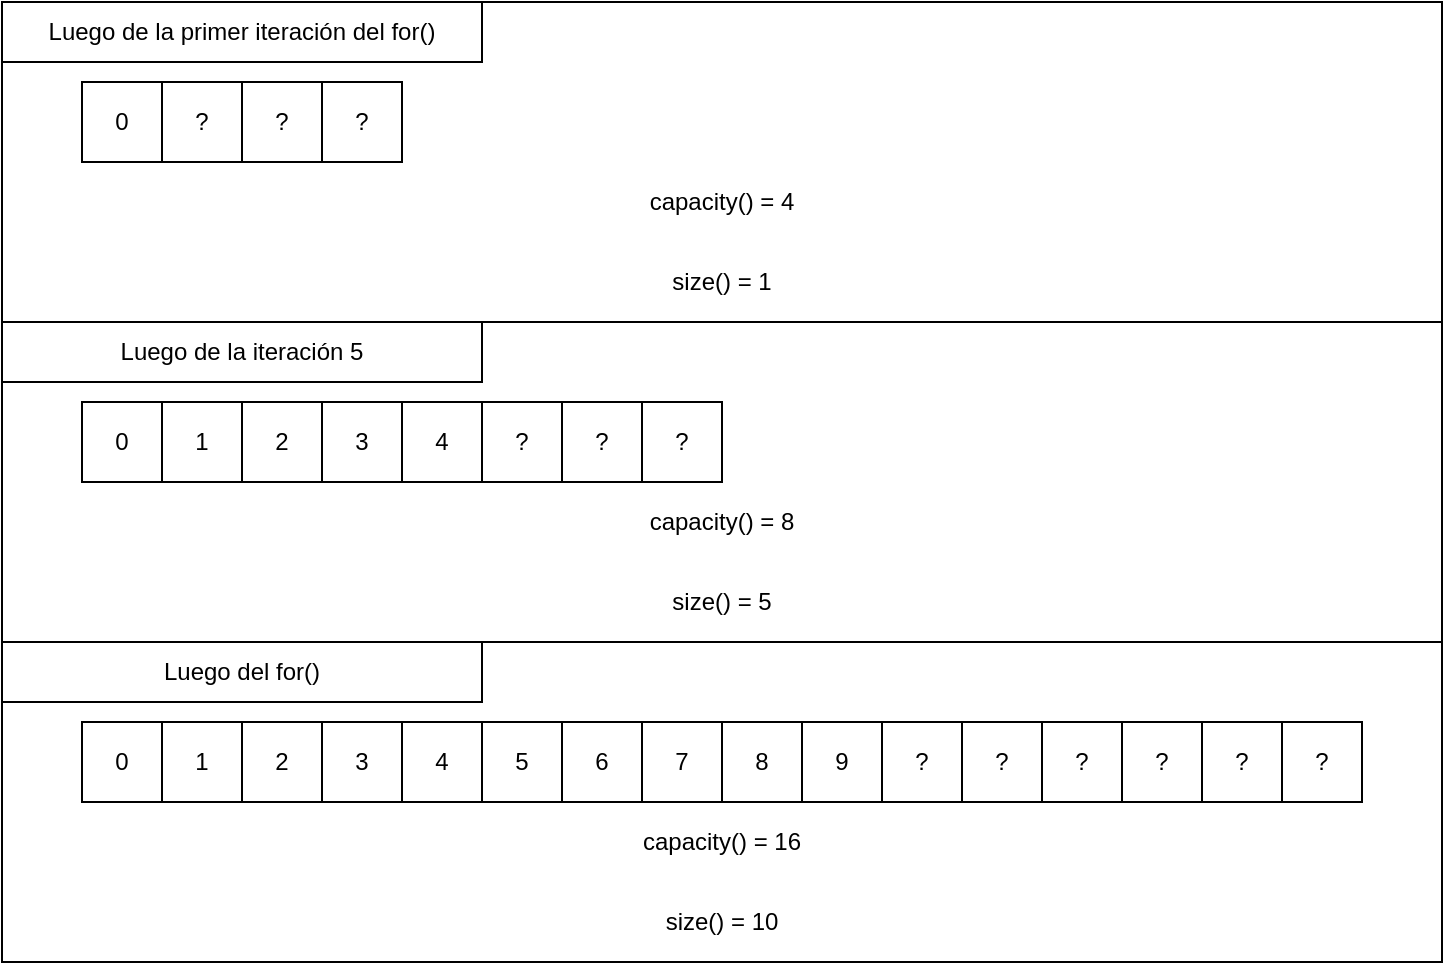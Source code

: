 <mxfile>
    <diagram id="oHNzt1_Z3SFG4TlgDcY3" name="Page-1">
        <mxGraphModel dx="1037" dy="487" grid="1" gridSize="10" guides="1" tooltips="1" connect="1" arrows="1" fold="1" page="1" pageScale="1" pageWidth="850" pageHeight="1100" math="0" shadow="0">
            <root>
                <mxCell id="0"/>
                <mxCell id="1" parent="0"/>
                <mxCell id="2" value="" style="rounded=0;whiteSpace=wrap;html=1;" vertex="1" parent="1">
                    <mxGeometry x="40" y="360" width="720" height="160" as="geometry"/>
                </mxCell>
                <mxCell id="3" value="" style="rounded=0;whiteSpace=wrap;html=1;" vertex="1" parent="1">
                    <mxGeometry x="40" y="200" width="720" height="160" as="geometry"/>
                </mxCell>
                <mxCell id="4" value="" style="rounded=0;whiteSpace=wrap;html=1;" vertex="1" parent="1">
                    <mxGeometry x="40" y="40" width="720" height="160" as="geometry"/>
                </mxCell>
                <mxCell id="5" value="0" style="rounded=0;whiteSpace=wrap;html=1;" vertex="1" parent="1">
                    <mxGeometry x="80" y="80" width="40" height="40" as="geometry"/>
                </mxCell>
                <mxCell id="6" value="?" style="rounded=0;whiteSpace=wrap;html=1;" vertex="1" parent="1">
                    <mxGeometry x="120" y="80" width="40" height="40" as="geometry"/>
                </mxCell>
                <mxCell id="7" value="?" style="rounded=0;whiteSpace=wrap;html=1;" vertex="1" parent="1">
                    <mxGeometry x="160" y="80" width="40" height="40" as="geometry"/>
                </mxCell>
                <mxCell id="8" value="?" style="rounded=0;whiteSpace=wrap;html=1;" vertex="1" parent="1">
                    <mxGeometry x="200" y="80" width="40" height="40" as="geometry"/>
                </mxCell>
                <mxCell id="9" value="size() = 1" style="text;html=1;strokeColor=none;fillColor=none;align=center;verticalAlign=middle;whiteSpace=wrap;rounded=0;" vertex="1" parent="1">
                    <mxGeometry x="80" y="160" width="640" height="40" as="geometry"/>
                </mxCell>
                <mxCell id="10" value="capacity() = 4" style="text;html=1;strokeColor=none;fillColor=none;align=center;verticalAlign=middle;whiteSpace=wrap;rounded=0;" vertex="1" parent="1">
                    <mxGeometry x="80" y="120" width="640" height="40" as="geometry"/>
                </mxCell>
                <mxCell id="11" value="0" style="rounded=0;whiteSpace=wrap;html=1;" vertex="1" parent="1">
                    <mxGeometry x="80" y="400" width="40" height="40" as="geometry"/>
                </mxCell>
                <mxCell id="12" value="1" style="rounded=0;whiteSpace=wrap;html=1;" vertex="1" parent="1">
                    <mxGeometry x="120" y="400" width="40" height="40" as="geometry"/>
                </mxCell>
                <mxCell id="13" value="2" style="rounded=0;whiteSpace=wrap;html=1;" vertex="1" parent="1">
                    <mxGeometry x="160" y="400" width="40" height="40" as="geometry"/>
                </mxCell>
                <mxCell id="14" value="3" style="rounded=0;whiteSpace=wrap;html=1;" vertex="1" parent="1">
                    <mxGeometry x="200" y="400" width="40" height="40" as="geometry"/>
                </mxCell>
                <mxCell id="15" value="size() = 10" style="text;html=1;strokeColor=none;fillColor=none;align=center;verticalAlign=middle;whiteSpace=wrap;rounded=0;" vertex="1" parent="1">
                    <mxGeometry x="80" y="480" width="640" height="40" as="geometry"/>
                </mxCell>
                <mxCell id="16" value="capacity() = 16" style="text;html=1;strokeColor=none;fillColor=none;align=center;verticalAlign=middle;whiteSpace=wrap;rounded=0;" vertex="1" parent="1">
                    <mxGeometry x="80" y="440" width="640" height="40" as="geometry"/>
                </mxCell>
                <mxCell id="17" value="4" style="rounded=0;whiteSpace=wrap;html=1;" vertex="1" parent="1">
                    <mxGeometry x="240" y="400" width="40" height="40" as="geometry"/>
                </mxCell>
                <mxCell id="18" value="5" style="rounded=0;whiteSpace=wrap;html=1;" vertex="1" parent="1">
                    <mxGeometry x="280" y="400" width="40" height="40" as="geometry"/>
                </mxCell>
                <mxCell id="19" value="6" style="rounded=0;whiteSpace=wrap;html=1;" vertex="1" parent="1">
                    <mxGeometry x="320" y="400" width="40" height="40" as="geometry"/>
                </mxCell>
                <mxCell id="20" value="7" style="rounded=0;whiteSpace=wrap;html=1;" vertex="1" parent="1">
                    <mxGeometry x="360" y="400" width="40" height="40" as="geometry"/>
                </mxCell>
                <mxCell id="21" value="8" style="rounded=0;whiteSpace=wrap;html=1;" vertex="1" parent="1">
                    <mxGeometry x="400" y="400" width="40" height="40" as="geometry"/>
                </mxCell>
                <mxCell id="22" value="9" style="rounded=0;whiteSpace=wrap;html=1;" vertex="1" parent="1">
                    <mxGeometry x="440" y="400" width="40" height="40" as="geometry"/>
                </mxCell>
                <mxCell id="23" value="?" style="rounded=0;whiteSpace=wrap;html=1;" vertex="1" parent="1">
                    <mxGeometry x="480" y="400" width="40" height="40" as="geometry"/>
                </mxCell>
                <mxCell id="24" value="?" style="rounded=0;whiteSpace=wrap;html=1;" vertex="1" parent="1">
                    <mxGeometry x="520" y="400" width="40" height="40" as="geometry"/>
                </mxCell>
                <mxCell id="25" value="?" style="rounded=0;whiteSpace=wrap;html=1;" vertex="1" parent="1">
                    <mxGeometry x="560" y="400" width="40" height="40" as="geometry"/>
                </mxCell>
                <mxCell id="26" value="?" style="rounded=0;whiteSpace=wrap;html=1;" vertex="1" parent="1">
                    <mxGeometry x="600" y="400" width="40" height="40" as="geometry"/>
                </mxCell>
                <mxCell id="27" value="?" style="rounded=0;whiteSpace=wrap;html=1;" vertex="1" parent="1">
                    <mxGeometry x="640" y="400" width="40" height="40" as="geometry"/>
                </mxCell>
                <mxCell id="28" value="?" style="rounded=0;whiteSpace=wrap;html=1;" vertex="1" parent="1">
                    <mxGeometry x="680" y="400" width="40" height="40" as="geometry"/>
                </mxCell>
                <mxCell id="29" value="0" style="rounded=0;whiteSpace=wrap;html=1;" vertex="1" parent="1">
                    <mxGeometry x="80" y="240" width="40" height="40" as="geometry"/>
                </mxCell>
                <mxCell id="30" value="1" style="rounded=0;whiteSpace=wrap;html=1;" vertex="1" parent="1">
                    <mxGeometry x="120" y="240" width="40" height="40" as="geometry"/>
                </mxCell>
                <mxCell id="31" value="2" style="rounded=0;whiteSpace=wrap;html=1;" vertex="1" parent="1">
                    <mxGeometry x="160" y="240" width="40" height="40" as="geometry"/>
                </mxCell>
                <mxCell id="32" value="3" style="rounded=0;whiteSpace=wrap;html=1;" vertex="1" parent="1">
                    <mxGeometry x="200" y="240" width="40" height="40" as="geometry"/>
                </mxCell>
                <mxCell id="33" value="size() = 5" style="text;html=1;strokeColor=none;fillColor=none;align=center;verticalAlign=middle;whiteSpace=wrap;rounded=0;" vertex="1" parent="1">
                    <mxGeometry x="80" y="320" width="640" height="40" as="geometry"/>
                </mxCell>
                <mxCell id="34" value="capacity() = 8" style="text;html=1;strokeColor=none;fillColor=none;align=center;verticalAlign=middle;whiteSpace=wrap;rounded=0;" vertex="1" parent="1">
                    <mxGeometry x="80" y="280" width="640" height="40" as="geometry"/>
                </mxCell>
                <mxCell id="35" value="4" style="rounded=0;whiteSpace=wrap;html=1;" vertex="1" parent="1">
                    <mxGeometry x="240" y="240" width="40" height="40" as="geometry"/>
                </mxCell>
                <mxCell id="36" value="?" style="rounded=0;whiteSpace=wrap;html=1;" vertex="1" parent="1">
                    <mxGeometry x="280" y="240" width="40" height="40" as="geometry"/>
                </mxCell>
                <mxCell id="37" value="?" style="rounded=0;whiteSpace=wrap;html=1;" vertex="1" parent="1">
                    <mxGeometry x="320" y="240" width="40" height="40" as="geometry"/>
                </mxCell>
                <mxCell id="38" value="?" style="rounded=0;whiteSpace=wrap;html=1;" vertex="1" parent="1">
                    <mxGeometry x="360" y="240" width="40" height="40" as="geometry"/>
                </mxCell>
                <mxCell id="39" value="Luego de la primer iteración del for()" style="text;html=1;strokeColor=default;fillColor=none;align=center;verticalAlign=middle;whiteSpace=wrap;rounded=0;" vertex="1" parent="1">
                    <mxGeometry x="40" y="40" width="240" height="30" as="geometry"/>
                </mxCell>
                <mxCell id="40" value="Luego de la iteración 5" style="text;html=1;strokeColor=default;fillColor=none;align=center;verticalAlign=middle;whiteSpace=wrap;rounded=0;" vertex="1" parent="1">
                    <mxGeometry x="40" y="200" width="240" height="30" as="geometry"/>
                </mxCell>
                <mxCell id="41" value="Luego del for()" style="text;html=1;strokeColor=default;fillColor=none;align=center;verticalAlign=middle;whiteSpace=wrap;rounded=0;" vertex="1" parent="1">
                    <mxGeometry x="40" y="360" width="240" height="30" as="geometry"/>
                </mxCell>
            </root>
        </mxGraphModel>
    </diagram>
</mxfile>